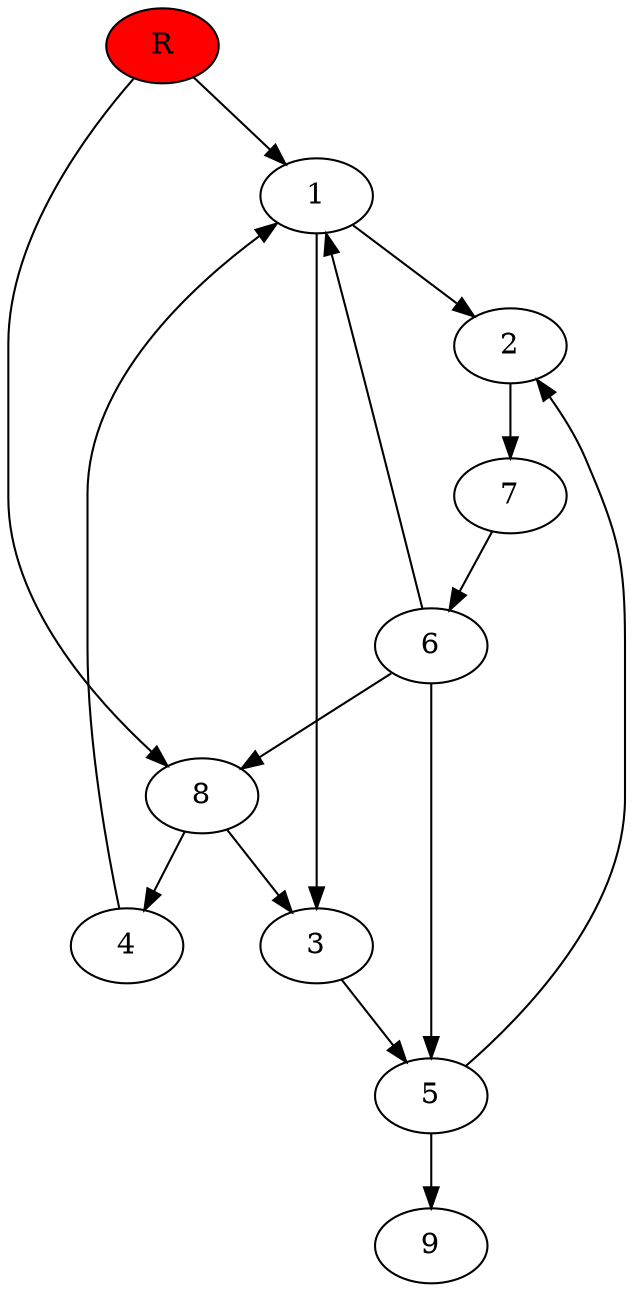 digraph prb66148 {
	1
	2
	3
	4
	5
	6
	7
	8
	R [fillcolor="#ff0000" style=filled]
	1 -> 2
	1 -> 3
	2 -> 7
	3 -> 5
	4 -> 1
	5 -> 2
	5 -> 9
	6 -> 1
	6 -> 5
	6 -> 8
	7 -> 6
	8 -> 3
	8 -> 4
	R -> 1
	R -> 8
}
